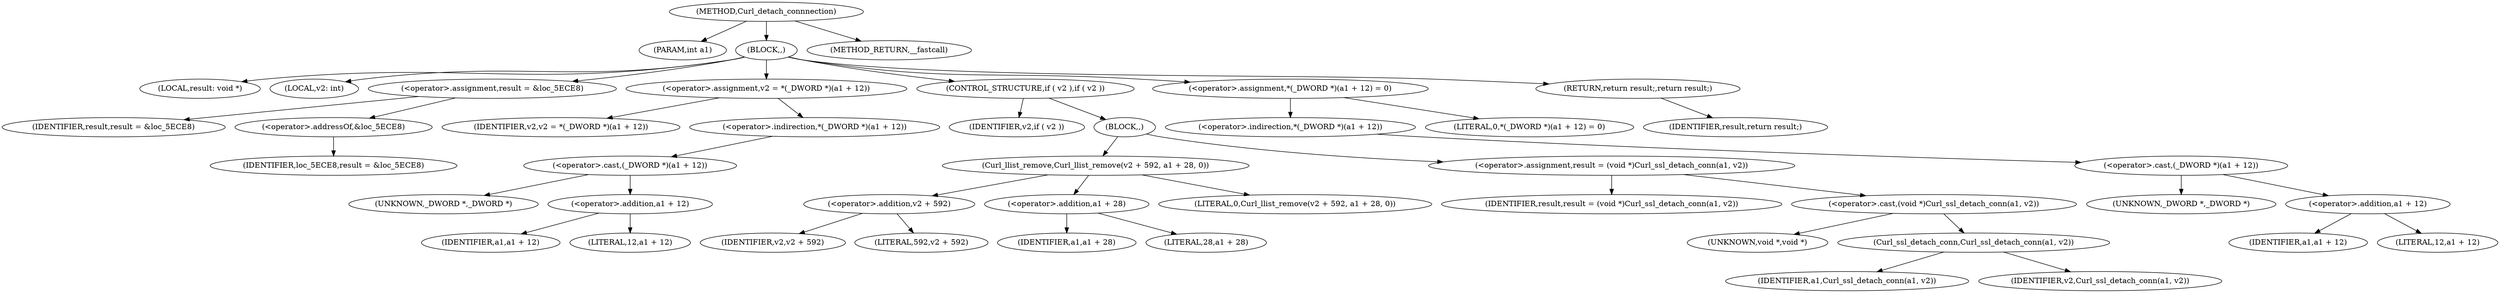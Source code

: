 digraph Curl_detach_connnection {  
"1000103" [label = "(METHOD,Curl_detach_connnection)" ]
"1000104" [label = "(PARAM,int a1)" ]
"1000105" [label = "(BLOCK,,)" ]
"1000106" [label = "(LOCAL,result: void *)" ]
"1000107" [label = "(LOCAL,v2: int)" ]
"1000108" [label = "(<operator>.assignment,result = &loc_5ECE8)" ]
"1000109" [label = "(IDENTIFIER,result,result = &loc_5ECE8)" ]
"1000110" [label = "(<operator>.addressOf,&loc_5ECE8)" ]
"1000111" [label = "(IDENTIFIER,loc_5ECE8,result = &loc_5ECE8)" ]
"1000112" [label = "(<operator>.assignment,v2 = *(_DWORD *)(a1 + 12))" ]
"1000113" [label = "(IDENTIFIER,v2,v2 = *(_DWORD *)(a1 + 12))" ]
"1000114" [label = "(<operator>.indirection,*(_DWORD *)(a1 + 12))" ]
"1000115" [label = "(<operator>.cast,(_DWORD *)(a1 + 12))" ]
"1000116" [label = "(UNKNOWN,_DWORD *,_DWORD *)" ]
"1000117" [label = "(<operator>.addition,a1 + 12)" ]
"1000118" [label = "(IDENTIFIER,a1,a1 + 12)" ]
"1000119" [label = "(LITERAL,12,a1 + 12)" ]
"1000120" [label = "(CONTROL_STRUCTURE,if ( v2 ),if ( v2 ))" ]
"1000121" [label = "(IDENTIFIER,v2,if ( v2 ))" ]
"1000122" [label = "(BLOCK,,)" ]
"1000123" [label = "(Curl_llist_remove,Curl_llist_remove(v2 + 592, a1 + 28, 0))" ]
"1000124" [label = "(<operator>.addition,v2 + 592)" ]
"1000125" [label = "(IDENTIFIER,v2,v2 + 592)" ]
"1000126" [label = "(LITERAL,592,v2 + 592)" ]
"1000127" [label = "(<operator>.addition,a1 + 28)" ]
"1000128" [label = "(IDENTIFIER,a1,a1 + 28)" ]
"1000129" [label = "(LITERAL,28,a1 + 28)" ]
"1000130" [label = "(LITERAL,0,Curl_llist_remove(v2 + 592, a1 + 28, 0))" ]
"1000131" [label = "(<operator>.assignment,result = (void *)Curl_ssl_detach_conn(a1, v2))" ]
"1000132" [label = "(IDENTIFIER,result,result = (void *)Curl_ssl_detach_conn(a1, v2))" ]
"1000133" [label = "(<operator>.cast,(void *)Curl_ssl_detach_conn(a1, v2))" ]
"1000134" [label = "(UNKNOWN,void *,void *)" ]
"1000135" [label = "(Curl_ssl_detach_conn,Curl_ssl_detach_conn(a1, v2))" ]
"1000136" [label = "(IDENTIFIER,a1,Curl_ssl_detach_conn(a1, v2))" ]
"1000137" [label = "(IDENTIFIER,v2,Curl_ssl_detach_conn(a1, v2))" ]
"1000138" [label = "(<operator>.assignment,*(_DWORD *)(a1 + 12) = 0)" ]
"1000139" [label = "(<operator>.indirection,*(_DWORD *)(a1 + 12))" ]
"1000140" [label = "(<operator>.cast,(_DWORD *)(a1 + 12))" ]
"1000141" [label = "(UNKNOWN,_DWORD *,_DWORD *)" ]
"1000142" [label = "(<operator>.addition,a1 + 12)" ]
"1000143" [label = "(IDENTIFIER,a1,a1 + 12)" ]
"1000144" [label = "(LITERAL,12,a1 + 12)" ]
"1000145" [label = "(LITERAL,0,*(_DWORD *)(a1 + 12) = 0)" ]
"1000146" [label = "(RETURN,return result;,return result;)" ]
"1000147" [label = "(IDENTIFIER,result,return result;)" ]
"1000148" [label = "(METHOD_RETURN,__fastcall)" ]
  "1000103" -> "1000104" 
  "1000103" -> "1000105" 
  "1000103" -> "1000148" 
  "1000105" -> "1000106" 
  "1000105" -> "1000107" 
  "1000105" -> "1000108" 
  "1000105" -> "1000112" 
  "1000105" -> "1000120" 
  "1000105" -> "1000138" 
  "1000105" -> "1000146" 
  "1000108" -> "1000109" 
  "1000108" -> "1000110" 
  "1000110" -> "1000111" 
  "1000112" -> "1000113" 
  "1000112" -> "1000114" 
  "1000114" -> "1000115" 
  "1000115" -> "1000116" 
  "1000115" -> "1000117" 
  "1000117" -> "1000118" 
  "1000117" -> "1000119" 
  "1000120" -> "1000121" 
  "1000120" -> "1000122" 
  "1000122" -> "1000123" 
  "1000122" -> "1000131" 
  "1000123" -> "1000124" 
  "1000123" -> "1000127" 
  "1000123" -> "1000130" 
  "1000124" -> "1000125" 
  "1000124" -> "1000126" 
  "1000127" -> "1000128" 
  "1000127" -> "1000129" 
  "1000131" -> "1000132" 
  "1000131" -> "1000133" 
  "1000133" -> "1000134" 
  "1000133" -> "1000135" 
  "1000135" -> "1000136" 
  "1000135" -> "1000137" 
  "1000138" -> "1000139" 
  "1000138" -> "1000145" 
  "1000139" -> "1000140" 
  "1000140" -> "1000141" 
  "1000140" -> "1000142" 
  "1000142" -> "1000143" 
  "1000142" -> "1000144" 
  "1000146" -> "1000147" 
}
